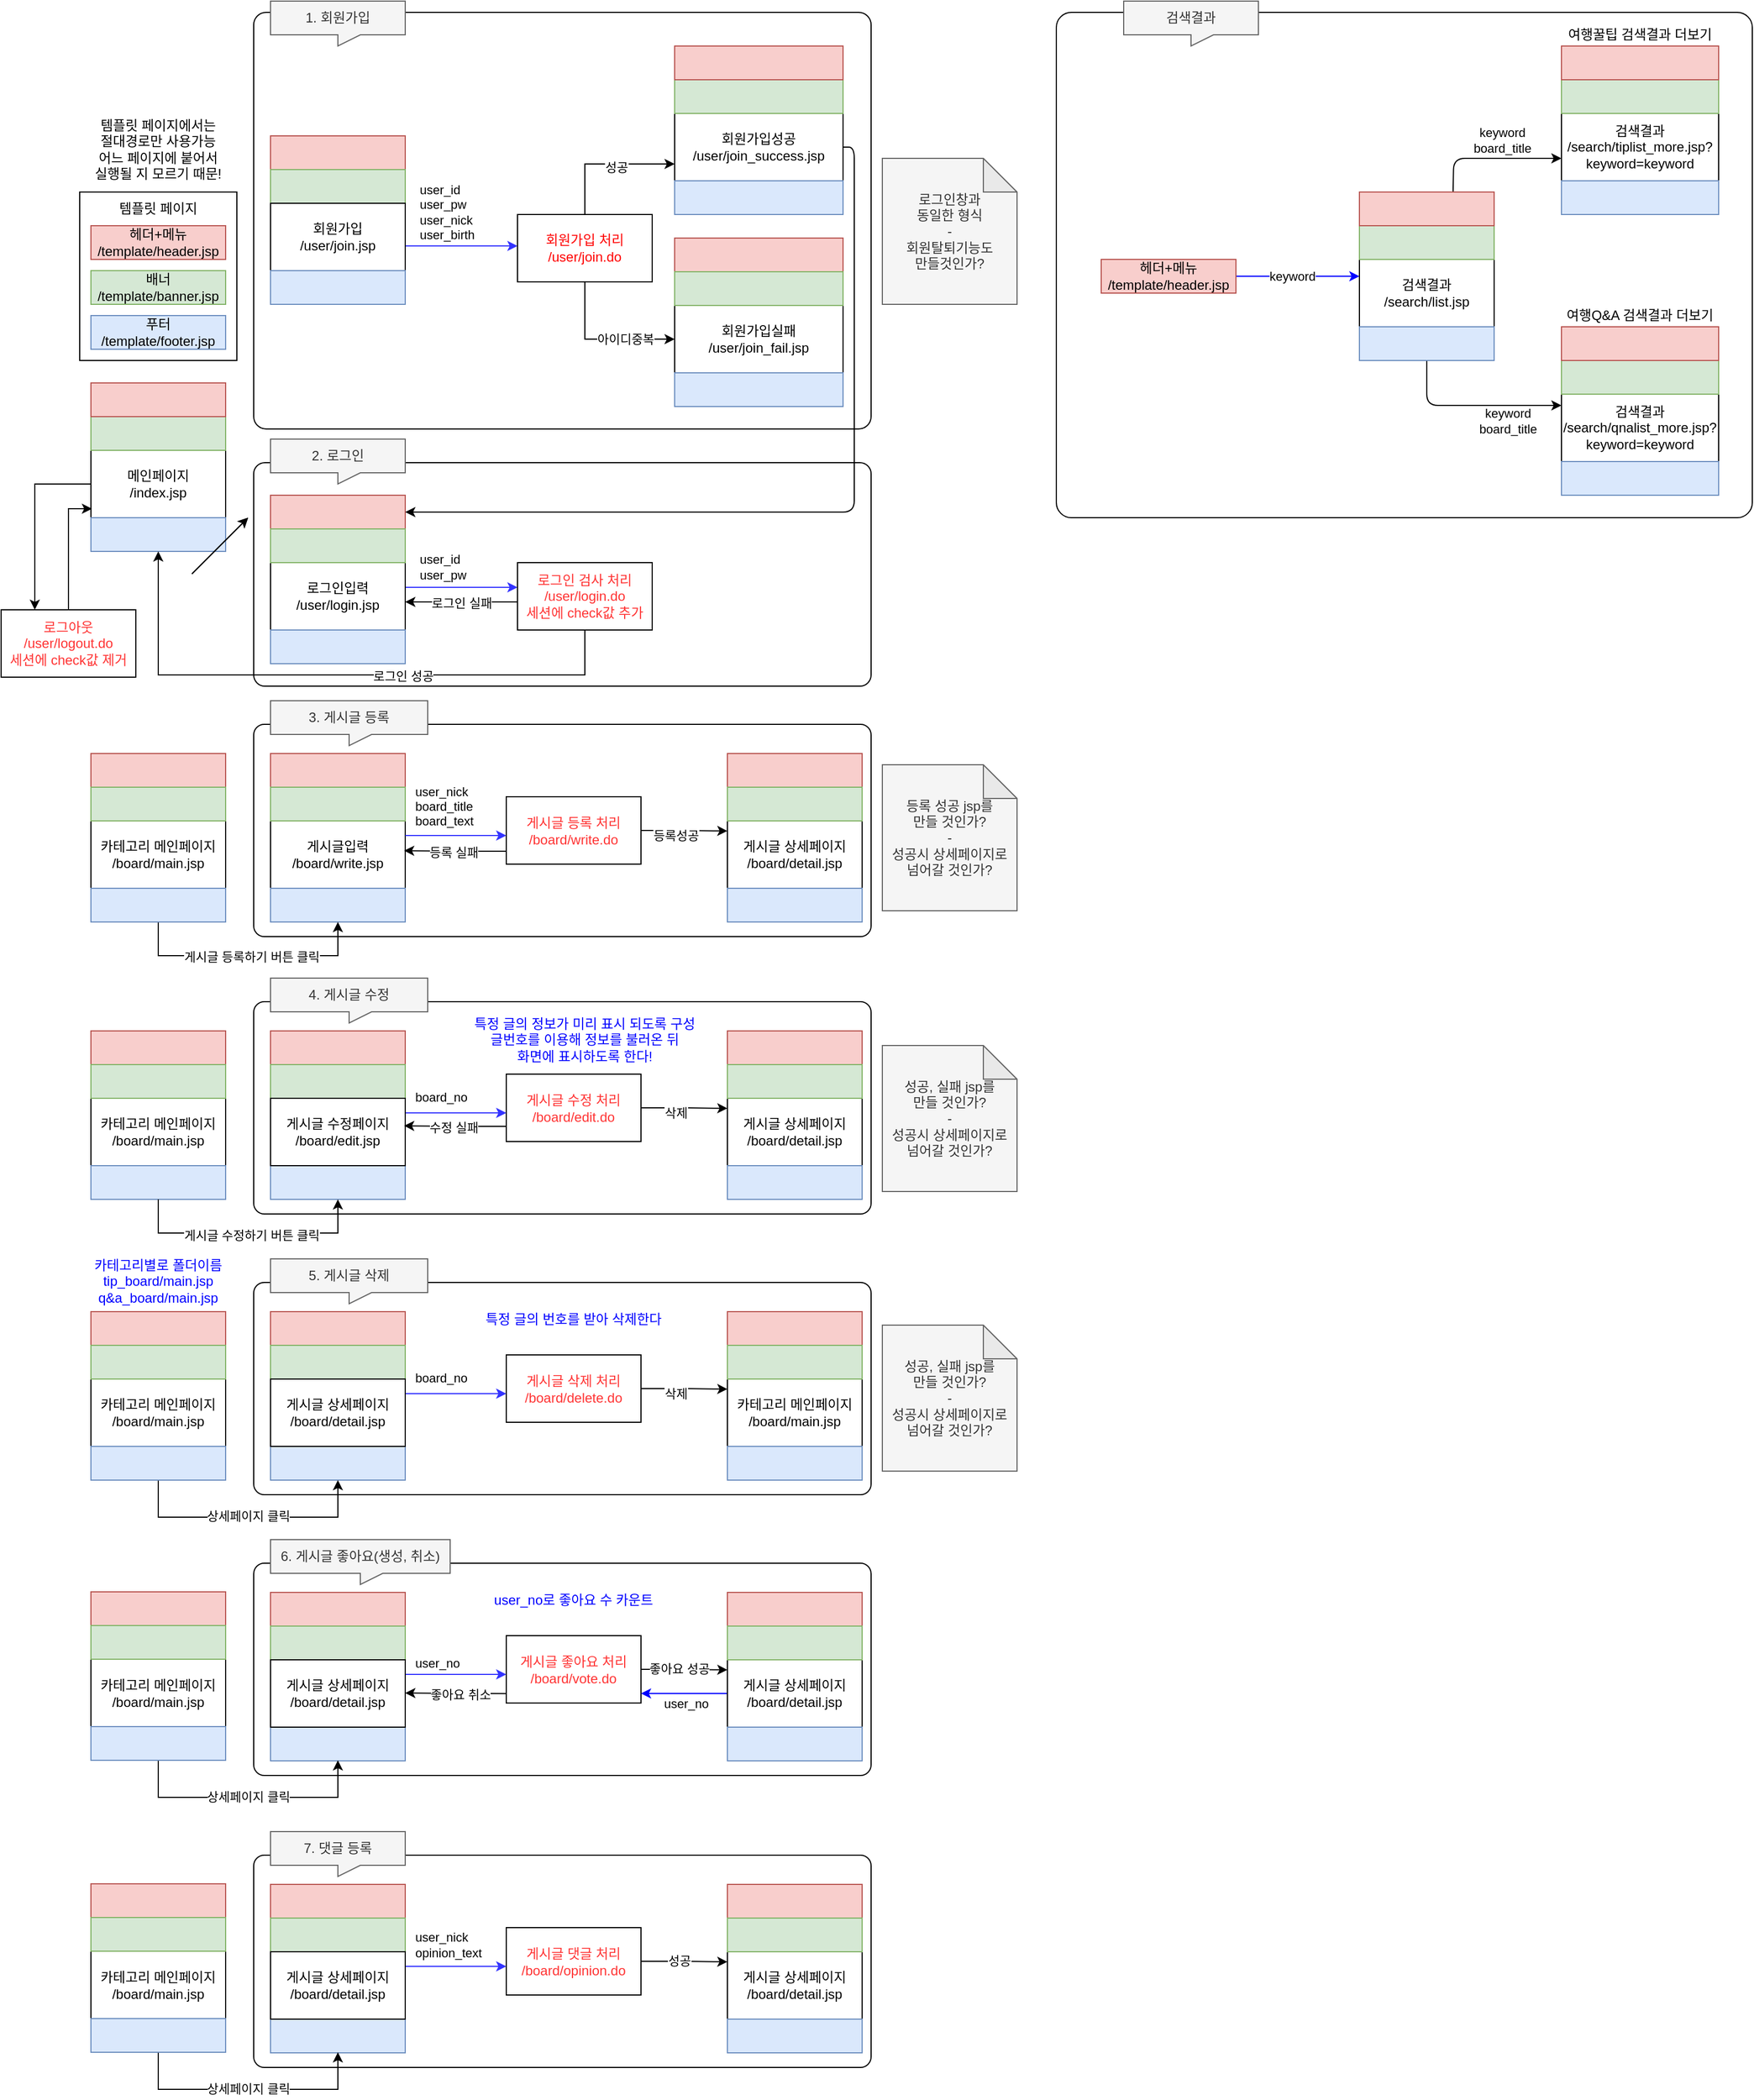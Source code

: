 <mxfile version="14.1.8" type="github">
  <diagram id="ZsBfRqcbH99QROAvJv4S" name="Page-1">
    <mxGraphModel dx="1310" dy="857" grid="1" gridSize="10" guides="1" tooltips="1" connect="1" arrows="1" fold="1" page="1" pageScale="1" pageWidth="1654" pageHeight="2336" math="0" shadow="0">
      <root>
        <mxCell id="0" />
        <mxCell id="1" parent="0" />
        <mxCell id="gZ8JV7jaEIuzKvq_sZsB-1" value="" style="rounded=0;whiteSpace=wrap;html=1;" parent="1" vertex="1">
          <mxGeometry x="100" y="190" width="140" height="150" as="geometry" />
        </mxCell>
        <mxCell id="gZ8JV7jaEIuzKvq_sZsB-2" value="헤더+메뉴&lt;br&gt;/template/header.jsp" style="rounded=0;whiteSpace=wrap;html=1;fillColor=#f8cecc;strokeColor=#b85450;" parent="1" vertex="1">
          <mxGeometry x="110" y="220" width="120" height="30" as="geometry" />
        </mxCell>
        <mxCell id="gZ8JV7jaEIuzKvq_sZsB-3" value="배너&lt;br&gt;/template/banner.jsp" style="rounded=0;whiteSpace=wrap;html=1;fillColor=#d5e8d4;strokeColor=#82b366;" parent="1" vertex="1">
          <mxGeometry x="110" y="260" width="120" height="30" as="geometry" />
        </mxCell>
        <mxCell id="gZ8JV7jaEIuzKvq_sZsB-4" value="푸터&lt;br&gt;/template/footer.jsp" style="rounded=0;whiteSpace=wrap;html=1;fillColor=#dae8fc;strokeColor=#6c8ebf;" parent="1" vertex="1">
          <mxGeometry x="110" y="300" width="120" height="30" as="geometry" />
        </mxCell>
        <mxCell id="gZ8JV7jaEIuzKvq_sZsB-5" value="템플릿 페이지" style="text;html=1;strokeColor=none;fillColor=none;align=center;verticalAlign=middle;whiteSpace=wrap;rounded=0;" parent="1" vertex="1">
          <mxGeometry x="130" y="195" width="80" height="20" as="geometry" />
        </mxCell>
        <mxCell id="gZ8JV7jaEIuzKvq_sZsB-6" value="템플릿 페이지에서는 &lt;br&gt;절대경로만 사용가능&lt;br&gt;어느 페이지에 붙어서&lt;br&gt;실행될 지 모르기 때문!" style="text;html=1;strokeColor=none;fillColor=none;align=center;verticalAlign=middle;whiteSpace=wrap;rounded=0;" parent="1" vertex="1">
          <mxGeometry x="100" y="120" width="140" height="64" as="geometry" />
        </mxCell>
        <mxCell id="gZ8JV7jaEIuzKvq_sZsB-26" value="" style="rounded=1;whiteSpace=wrap;html=1;strokeColor=#000000;fontColor=#000000;align=left;arcSize=5;" parent="1" vertex="1">
          <mxGeometry x="255" y="431" width="550" height="199" as="geometry" />
        </mxCell>
        <mxCell id="gZ8JV7jaEIuzKvq_sZsB-27" value="" style="rounded=1;whiteSpace=wrap;html=1;fontColor=#000000;align=left;arcSize=3;" parent="1" vertex="1">
          <mxGeometry x="255" y="30" width="550" height="371" as="geometry" />
        </mxCell>
        <mxCell id="Q_RiHQRkNLUOGxZIeMUj-3" style="edgeStyle=orthogonalEdgeStyle;rounded=0;orthogonalLoop=1;jettySize=auto;html=1;exitX=0;exitY=0.5;exitDx=0;exitDy=0;entryX=0.25;entryY=0;entryDx=0;entryDy=0;" parent="1" source="gZ8JV7jaEIuzKvq_sZsB-29" target="Q_RiHQRkNLUOGxZIeMUj-1" edge="1">
          <mxGeometry relative="1" as="geometry" />
        </mxCell>
        <mxCell id="gZ8JV7jaEIuzKvq_sZsB-29" value="메인페이지&lt;br&gt;/index.jsp" style="rounded=0;whiteSpace=wrap;html=1;" parent="1" vertex="1">
          <mxGeometry x="110" y="420" width="120" height="60" as="geometry" />
        </mxCell>
        <mxCell id="gZ8JV7jaEIuzKvq_sZsB-30" value="" style="edgeStyle=orthogonalEdgeStyle;rounded=0;orthogonalLoop=1;jettySize=auto;html=1;strokeColor=#3333FF;" parent="1" edge="1">
          <mxGeometry relative="1" as="geometry">
            <mxPoint x="390" y="238" as="sourcePoint" />
            <mxPoint x="490" y="238" as="targetPoint" />
          </mxGeometry>
        </mxCell>
        <mxCell id="gZ8JV7jaEIuzKvq_sZsB-31" value="user_id&lt;br&gt;user_pw&lt;br&gt;user_nick&lt;br&gt;user_birth" style="edgeLabel;html=1;align=left;verticalAlign=middle;resizable=0;points=[];" parent="gZ8JV7jaEIuzKvq_sZsB-30" vertex="1" connectable="0">
          <mxGeometry x="0.345" y="-1" relative="1" as="geometry">
            <mxPoint x="-56.9" y="-31" as="offset" />
          </mxGeometry>
        </mxCell>
        <mxCell id="gZ8JV7jaEIuzKvq_sZsB-33" value="" style="rounded=0;whiteSpace=wrap;html=1;fillColor=#d5e8d4;strokeColor=#82b366;" parent="1" vertex="1">
          <mxGeometry x="110" y="390" width="120" height="30" as="geometry" />
        </mxCell>
        <mxCell id="gZ8JV7jaEIuzKvq_sZsB-35" value="" style="rounded=0;whiteSpace=wrap;html=1;fillColor=#dae8fc;strokeColor=#6c8ebf;" parent="1" vertex="1">
          <mxGeometry x="110" y="480" width="120" height="30" as="geometry" />
        </mxCell>
        <mxCell id="gZ8JV7jaEIuzKvq_sZsB-40" value="" style="edgeStyle=orthogonalEdgeStyle;rounded=0;orthogonalLoop=1;jettySize=auto;html=1;fontColor=#000000;exitX=0.5;exitY=1;exitDx=0;exitDy=0;entryX=0;entryY=0.5;entryDx=0;entryDy=0;" parent="1" source="gZ8JV7jaEIuzKvq_sZsB-42" target="gZ8JV7jaEIuzKvq_sZsB-47" edge="1">
          <mxGeometry relative="1" as="geometry">
            <Array as="points">
              <mxPoint x="550" y="321" />
            </Array>
          </mxGeometry>
        </mxCell>
        <mxCell id="gZ8JV7jaEIuzKvq_sZsB-41" value="아이디중복" style="edgeLabel;html=1;align=center;verticalAlign=middle;resizable=0;points=[];fontColor=#000000;" parent="gZ8JV7jaEIuzKvq_sZsB-40" vertex="1" connectable="0">
          <mxGeometry x="0.397" relative="1" as="geometry">
            <mxPoint x="-4.45" as="offset" />
          </mxGeometry>
        </mxCell>
        <mxCell id="gZ8JV7jaEIuzKvq_sZsB-65" style="edgeStyle=orthogonalEdgeStyle;rounded=0;orthogonalLoop=1;jettySize=auto;html=1;exitX=0.5;exitY=0;exitDx=0;exitDy=0;entryX=0;entryY=0.75;entryDx=0;entryDy=0;" parent="1" source="gZ8JV7jaEIuzKvq_sZsB-42" target="gZ8JV7jaEIuzKvq_sZsB-44" edge="1">
          <mxGeometry relative="1" as="geometry" />
        </mxCell>
        <mxCell id="gZ8JV7jaEIuzKvq_sZsB-66" value="성공" style="edgeLabel;html=1;align=center;verticalAlign=middle;resizable=0;points=[];" parent="gZ8JV7jaEIuzKvq_sZsB-65" vertex="1" connectable="0">
          <mxGeometry x="0.168" y="-3" relative="1" as="geometry">
            <mxPoint as="offset" />
          </mxGeometry>
        </mxCell>
        <mxCell id="gZ8JV7jaEIuzKvq_sZsB-42" value="회원가입 처리&lt;br&gt;/user/join.do" style="rounded=0;whiteSpace=wrap;html=1;fontColor=#FF0000;" parent="1" vertex="1">
          <mxGeometry x="490" y="210" width="120" height="60" as="geometry" />
        </mxCell>
        <mxCell id="gZ8JV7jaEIuzKvq_sZsB-44" value="회원가입성공&lt;br&gt;/user/join_success.jsp" style="rounded=0;whiteSpace=wrap;html=1;" parent="1" vertex="1">
          <mxGeometry x="630" y="120" width="150" height="60" as="geometry" />
        </mxCell>
        <mxCell id="gZ8JV7jaEIuzKvq_sZsB-45" value="" style="rounded=0;whiteSpace=wrap;html=1;fillColor=#d5e8d4;strokeColor=#82b366;" parent="1" vertex="1">
          <mxGeometry x="630" y="90" width="150" height="30" as="geometry" />
        </mxCell>
        <mxCell id="gZ8JV7jaEIuzKvq_sZsB-46" value="" style="rounded=0;whiteSpace=wrap;html=1;fillColor=#dae8fc;strokeColor=#6c8ebf;" parent="1" vertex="1">
          <mxGeometry x="630" y="180" width="150" height="30" as="geometry" />
        </mxCell>
        <mxCell id="gZ8JV7jaEIuzKvq_sZsB-47" value="회원가입실패&lt;br&gt;/user/join_fail.jsp" style="rounded=0;whiteSpace=wrap;html=1;" parent="1" vertex="1">
          <mxGeometry x="630" y="291" width="150" height="60" as="geometry" />
        </mxCell>
        <mxCell id="gZ8JV7jaEIuzKvq_sZsB-48" value="" style="rounded=0;whiteSpace=wrap;html=1;fillColor=#f8cecc;strokeColor=#b85450;" parent="1" vertex="1">
          <mxGeometry x="630" y="231" width="150" height="30" as="geometry" />
        </mxCell>
        <mxCell id="gZ8JV7jaEIuzKvq_sZsB-49" value="" style="rounded=0;whiteSpace=wrap;html=1;fillColor=#dae8fc;strokeColor=#6c8ebf;" parent="1" vertex="1">
          <mxGeometry x="630" y="351" width="150" height="30" as="geometry" />
        </mxCell>
        <mxCell id="gZ8JV7jaEIuzKvq_sZsB-52" value="" style="rounded=0;whiteSpace=wrap;html=1;fillColor=#f8cecc;strokeColor=#b85450;" parent="1" vertex="1">
          <mxGeometry x="270" y="460" width="120" height="30" as="geometry" />
        </mxCell>
        <mxCell id="gZ8JV7jaEIuzKvq_sZsB-53" value="" style="edgeStyle=orthogonalEdgeStyle;rounded=0;orthogonalLoop=1;jettySize=auto;html=1;strokeColor=#3333FF;" parent="1" edge="1">
          <mxGeometry relative="1" as="geometry">
            <mxPoint x="390" y="542" as="sourcePoint" />
            <mxPoint x="490" y="542" as="targetPoint" />
            <Array as="points">
              <mxPoint x="450" y="542" />
              <mxPoint x="450" y="542" />
            </Array>
          </mxGeometry>
        </mxCell>
        <mxCell id="gZ8JV7jaEIuzKvq_sZsB-54" value="user_id&lt;br&gt;user_pw" style="edgeLabel;html=1;align=left;verticalAlign=middle;resizable=0;points=[];" parent="gZ8JV7jaEIuzKvq_sZsB-53" vertex="1" connectable="0">
          <mxGeometry x="-0.193" y="-1" relative="1" as="geometry">
            <mxPoint x="-30" y="-19" as="offset" />
          </mxGeometry>
        </mxCell>
        <mxCell id="gZ8JV7jaEIuzKvq_sZsB-55" value="로그인입력&lt;br&gt;/user/login.jsp" style="rounded=0;whiteSpace=wrap;html=1;" parent="1" vertex="1">
          <mxGeometry x="270" y="520" width="120" height="60" as="geometry" />
        </mxCell>
        <mxCell id="gZ8JV7jaEIuzKvq_sZsB-56" value="" style="rounded=0;whiteSpace=wrap;html=1;fillColor=#dae8fc;strokeColor=#6c8ebf;" parent="1" vertex="1">
          <mxGeometry x="270" y="580" width="120" height="30" as="geometry" />
        </mxCell>
        <mxCell id="gZ8JV7jaEIuzKvq_sZsB-57" value="" style="edgeStyle=orthogonalEdgeStyle;rounded=0;orthogonalLoop=1;jettySize=auto;html=1;fontColor=#000000;entryX=0.5;entryY=1;entryDx=0;entryDy=0;exitX=0.5;exitY=1;exitDx=0;exitDy=0;" parent="1" source="gZ8JV7jaEIuzKvq_sZsB-60" target="gZ8JV7jaEIuzKvq_sZsB-35" edge="1">
          <mxGeometry relative="1" as="geometry">
            <Array as="points">
              <mxPoint x="550" y="620" />
              <mxPoint x="170" y="620" />
            </Array>
          </mxGeometry>
        </mxCell>
        <mxCell id="gZ8JV7jaEIuzKvq_sZsB-58" value="로그인 성공" style="edgeLabel;html=1;align=center;verticalAlign=middle;resizable=0;points=[];fontColor=#000000;" parent="gZ8JV7jaEIuzKvq_sZsB-57" vertex="1" connectable="0">
          <mxGeometry x="-0.236" y="1" relative="1" as="geometry">
            <mxPoint as="offset" />
          </mxGeometry>
        </mxCell>
        <mxCell id="gZ8JV7jaEIuzKvq_sZsB-81" style="edgeStyle=orthogonalEdgeStyle;rounded=0;orthogonalLoop=1;jettySize=auto;html=1;exitX=0;exitY=0.5;exitDx=0;exitDy=0;entryX=1;entryY=0.5;entryDx=0;entryDy=0;" parent="1" edge="1">
          <mxGeometry relative="1" as="geometry">
            <mxPoint x="490" y="555" as="sourcePoint" />
            <mxPoint x="390" y="555" as="targetPoint" />
          </mxGeometry>
        </mxCell>
        <mxCell id="gZ8JV7jaEIuzKvq_sZsB-82" value="로그인 실패" style="edgeLabel;html=1;align=center;verticalAlign=middle;resizable=0;points=[];" parent="gZ8JV7jaEIuzKvq_sZsB-81" vertex="1" connectable="0">
          <mxGeometry x="-0.28" y="2" relative="1" as="geometry">
            <mxPoint x="-14" y="-1" as="offset" />
          </mxGeometry>
        </mxCell>
        <mxCell id="gZ8JV7jaEIuzKvq_sZsB-60" value="로그인 검사 처리&lt;br&gt;/user/login.do&lt;br&gt;세션에 check값 추가" style="rounded=0;whiteSpace=wrap;html=1;fontColor=#FF3333;" parent="1" vertex="1">
          <mxGeometry x="490" y="520" width="120" height="60" as="geometry" />
        </mxCell>
        <mxCell id="gZ8JV7jaEIuzKvq_sZsB-61" value="" style="rounded=0;whiteSpace=wrap;html=1;fillColor=#f8cecc;strokeColor=#b85450;" parent="1" vertex="1">
          <mxGeometry x="630" y="60" width="150" height="30" as="geometry" />
        </mxCell>
        <mxCell id="gZ8JV7jaEIuzKvq_sZsB-62" value="" style="rounded=0;whiteSpace=wrap;html=1;fillColor=#d5e8d4;strokeColor=#82b366;" parent="1" vertex="1">
          <mxGeometry x="630" y="261" width="150" height="30" as="geometry" />
        </mxCell>
        <mxCell id="gZ8JV7jaEIuzKvq_sZsB-63" value="" style="rounded=0;whiteSpace=wrap;html=1;fillColor=#f8cecc;strokeColor=#b85450;" parent="1" vertex="1">
          <mxGeometry x="110" y="360" width="120" height="30" as="geometry" />
        </mxCell>
        <mxCell id="gZ8JV7jaEIuzKvq_sZsB-67" value="" style="rounded=0;whiteSpace=wrap;html=1;fillColor=#f8cecc;strokeColor=#b85450;" parent="1" vertex="1">
          <mxGeometry x="270" y="140" width="120" height="30" as="geometry" />
        </mxCell>
        <mxCell id="gZ8JV7jaEIuzKvq_sZsB-68" value="" style="rounded=0;whiteSpace=wrap;html=1;fillColor=#d5e8d4;strokeColor=#82b366;" parent="1" vertex="1">
          <mxGeometry x="270" y="170" width="120" height="30" as="geometry" />
        </mxCell>
        <mxCell id="gZ8JV7jaEIuzKvq_sZsB-69" value="회원가입&lt;br&gt;/user/join.jsp" style="rounded=0;whiteSpace=wrap;html=1;" parent="1" vertex="1">
          <mxGeometry x="270" y="200" width="120" height="60" as="geometry" />
        </mxCell>
        <mxCell id="gZ8JV7jaEIuzKvq_sZsB-70" value="" style="rounded=0;whiteSpace=wrap;html=1;fillColor=#dae8fc;strokeColor=#6c8ebf;" parent="1" vertex="1">
          <mxGeometry x="270" y="260" width="120" height="30" as="geometry" />
        </mxCell>
        <mxCell id="gZ8JV7jaEIuzKvq_sZsB-72" value="1. 회원가입" style="shape=callout;whiteSpace=wrap;html=1;perimeter=calloutPerimeter;align=center;fillColor=#f5f5f5;strokeColor=#666666;fontColor=#333333;position2=0.5;size=10;position=0.5;" parent="1" vertex="1">
          <mxGeometry x="270" y="20" width="120" height="40" as="geometry" />
        </mxCell>
        <mxCell id="gZ8JV7jaEIuzKvq_sZsB-73" value="2. 로그인" style="shape=callout;whiteSpace=wrap;html=1;perimeter=calloutPerimeter;align=center;fillColor=#f5f5f5;strokeColor=#666666;fontColor=#333333;position2=0.5;size=10;position=0.5;" parent="1" vertex="1">
          <mxGeometry x="270" y="410" width="120" height="40" as="geometry" />
        </mxCell>
        <mxCell id="gZ8JV7jaEIuzKvq_sZsB-74" value="" style="rounded=1;whiteSpace=wrap;html=1;strokeColor=#000000;fontColor=#000000;align=left;arcSize=5;" parent="1" vertex="1">
          <mxGeometry x="255" y="664" width="550" height="189" as="geometry" />
        </mxCell>
        <mxCell id="gZ8JV7jaEIuzKvq_sZsB-75" value="3. 게시글 등록" style="shape=callout;whiteSpace=wrap;html=1;perimeter=calloutPerimeter;align=center;fillColor=#f5f5f5;strokeColor=#666666;fontColor=#333333;position2=0.5;size=10;position=0.5;" parent="1" vertex="1">
          <mxGeometry x="270" y="643" width="140" height="40" as="geometry" />
        </mxCell>
        <mxCell id="gZ8JV7jaEIuzKvq_sZsB-76" value="" style="rounded=0;whiteSpace=wrap;html=1;fillColor=#d5e8d4;strokeColor=#82b366;" parent="1" vertex="1">
          <mxGeometry x="270" y="490" width="120" height="30" as="geometry" />
        </mxCell>
        <mxCell id="gZ8JV7jaEIuzKvq_sZsB-79" value="" style="endArrow=classic;html=1;entryX=1;entryY=0.5;entryDx=0;entryDy=0;exitX=1;exitY=0.5;exitDx=0;exitDy=0;" parent="1" source="gZ8JV7jaEIuzKvq_sZsB-44" target="gZ8JV7jaEIuzKvq_sZsB-52" edge="1">
          <mxGeometry width="50" height="50" relative="1" as="geometry">
            <mxPoint x="470" y="450" as="sourcePoint" />
            <mxPoint x="520" y="400" as="targetPoint" />
            <Array as="points">
              <mxPoint x="790" y="150" />
              <mxPoint x="790" y="475" />
              <mxPoint x="580" y="475" />
            </Array>
          </mxGeometry>
        </mxCell>
        <mxCell id="gZ8JV7jaEIuzKvq_sZsB-83" value="" style="rounded=0;whiteSpace=wrap;html=1;fillColor=#f8cecc;strokeColor=#b85450;" parent="1" vertex="1">
          <mxGeometry x="270" y="690" width="120" height="30" as="geometry" />
        </mxCell>
        <mxCell id="gZ8JV7jaEIuzKvq_sZsB-84" value="게시글입력&lt;br&gt;/board/write.jsp" style="rounded=0;whiteSpace=wrap;html=1;" parent="1" vertex="1">
          <mxGeometry x="270" y="750" width="120" height="60" as="geometry" />
        </mxCell>
        <mxCell id="gZ8JV7jaEIuzKvq_sZsB-85" value="" style="rounded=0;whiteSpace=wrap;html=1;fillColor=#dae8fc;strokeColor=#6c8ebf;" parent="1" vertex="1">
          <mxGeometry x="270" y="810" width="120" height="30" as="geometry" />
        </mxCell>
        <mxCell id="gZ8JV7jaEIuzKvq_sZsB-86" value="" style="rounded=0;whiteSpace=wrap;html=1;fillColor=#d5e8d4;strokeColor=#82b366;" parent="1" vertex="1">
          <mxGeometry x="270" y="720" width="120" height="30" as="geometry" />
        </mxCell>
        <mxCell id="gZ8JV7jaEIuzKvq_sZsB-96" style="edgeStyle=orthogonalEdgeStyle;rounded=0;orthogonalLoop=1;jettySize=auto;html=1;exitX=1;exitY=0.5;exitDx=0;exitDy=0;entryX=0;entryY=0.15;entryDx=0;entryDy=0;entryPerimeter=0;" parent="1" source="gZ8JV7jaEIuzKvq_sZsB-87" target="gZ8JV7jaEIuzKvq_sZsB-91" edge="1">
          <mxGeometry relative="1" as="geometry">
            <Array as="points">
              <mxPoint x="640" y="759" />
              <mxPoint x="640" y="759" />
            </Array>
          </mxGeometry>
        </mxCell>
        <mxCell id="gZ8JV7jaEIuzKvq_sZsB-99" value="등록성공" style="edgeLabel;html=1;align=center;verticalAlign=middle;resizable=0;points=[];" parent="gZ8JV7jaEIuzKvq_sZsB-96" vertex="1" connectable="0">
          <mxGeometry x="-0.205" y="-4" relative="1" as="geometry">
            <mxPoint as="offset" />
          </mxGeometry>
        </mxCell>
        <mxCell id="gZ8JV7jaEIuzKvq_sZsB-87" value="게시글 등록 처리&lt;br&gt;/board/write.do" style="rounded=0;whiteSpace=wrap;html=1;fontColor=#FF3333;" parent="1" vertex="1">
          <mxGeometry x="480" y="728.5" width="120" height="60" as="geometry" />
        </mxCell>
        <mxCell id="gZ8JV7jaEIuzKvq_sZsB-88" value="" style="edgeStyle=orthogonalEdgeStyle;rounded=0;orthogonalLoop=1;jettySize=auto;html=1;strokeColor=#3333FF;" parent="1" edge="1">
          <mxGeometry relative="1" as="geometry">
            <mxPoint x="390" y="763" as="sourcePoint" />
            <mxPoint x="480" y="763" as="targetPoint" />
            <Array as="points">
              <mxPoint x="450" y="763" />
              <mxPoint x="450" y="763" />
            </Array>
          </mxGeometry>
        </mxCell>
        <mxCell id="gZ8JV7jaEIuzKvq_sZsB-89" value="user_nick&lt;br&gt;board_title&lt;br&gt;board_text" style="edgeLabel;html=1;align=left;verticalAlign=middle;resizable=0;points=[];" parent="gZ8JV7jaEIuzKvq_sZsB-88" vertex="1" connectable="0">
          <mxGeometry x="-0.193" y="-1" relative="1" as="geometry">
            <mxPoint x="-30" y="-27" as="offset" />
          </mxGeometry>
        </mxCell>
        <mxCell id="gZ8JV7jaEIuzKvq_sZsB-90" value="" style="rounded=0;whiteSpace=wrap;html=1;fillColor=#f8cecc;strokeColor=#b85450;" parent="1" vertex="1">
          <mxGeometry x="677" y="690" width="120" height="30" as="geometry" />
        </mxCell>
        <mxCell id="gZ8JV7jaEIuzKvq_sZsB-91" value="게시글 상세페이지&lt;br&gt;/board/detail.jsp" style="rounded=0;whiteSpace=wrap;html=1;" parent="1" vertex="1">
          <mxGeometry x="677" y="750" width="120" height="60" as="geometry" />
        </mxCell>
        <mxCell id="gZ8JV7jaEIuzKvq_sZsB-92" value="" style="rounded=0;whiteSpace=wrap;html=1;fillColor=#dae8fc;strokeColor=#6c8ebf;" parent="1" vertex="1">
          <mxGeometry x="677" y="810" width="120" height="30" as="geometry" />
        </mxCell>
        <mxCell id="gZ8JV7jaEIuzKvq_sZsB-93" value="" style="rounded=0;whiteSpace=wrap;html=1;fillColor=#d5e8d4;strokeColor=#82b366;" parent="1" vertex="1">
          <mxGeometry x="677" y="720" width="120" height="30" as="geometry" />
        </mxCell>
        <mxCell id="gZ8JV7jaEIuzKvq_sZsB-101" value="" style="rounded=0;whiteSpace=wrap;html=1;fillColor=#f8cecc;strokeColor=#b85450;" parent="1" vertex="1">
          <mxGeometry x="110" y="690" width="120" height="30" as="geometry" />
        </mxCell>
        <mxCell id="gZ8JV7jaEIuzKvq_sZsB-102" value="카테고리 메인페이지&lt;br&gt;/board/main.jsp" style="rounded=0;whiteSpace=wrap;html=1;" parent="1" vertex="1">
          <mxGeometry x="110" y="750" width="120" height="60" as="geometry" />
        </mxCell>
        <mxCell id="gZ8JV7jaEIuzKvq_sZsB-107" style="edgeStyle=orthogonalEdgeStyle;rounded=0;orthogonalLoop=1;jettySize=auto;html=1;exitX=0.5;exitY=1;exitDx=0;exitDy=0;entryX=0.5;entryY=1;entryDx=0;entryDy=0;" parent="1" source="gZ8JV7jaEIuzKvq_sZsB-103" target="gZ8JV7jaEIuzKvq_sZsB-85" edge="1">
          <mxGeometry relative="1" as="geometry">
            <Array as="points">
              <mxPoint x="170" y="870" />
              <mxPoint x="330" y="870" />
            </Array>
          </mxGeometry>
        </mxCell>
        <mxCell id="gZ8JV7jaEIuzKvq_sZsB-108" value="게시글 등록하기 버튼 클릭" style="edgeLabel;html=1;align=center;verticalAlign=middle;resizable=0;points=[];" parent="gZ8JV7jaEIuzKvq_sZsB-107" vertex="1" connectable="0">
          <mxGeometry x="-0.27" y="-1" relative="1" as="geometry">
            <mxPoint x="32" as="offset" />
          </mxGeometry>
        </mxCell>
        <mxCell id="gZ8JV7jaEIuzKvq_sZsB-103" value="" style="rounded=0;whiteSpace=wrap;html=1;fillColor=#dae8fc;strokeColor=#6c8ebf;" parent="1" vertex="1">
          <mxGeometry x="110" y="810" width="120" height="30" as="geometry" />
        </mxCell>
        <mxCell id="gZ8JV7jaEIuzKvq_sZsB-104" value="" style="rounded=0;whiteSpace=wrap;html=1;fillColor=#d5e8d4;strokeColor=#82b366;" parent="1" vertex="1">
          <mxGeometry x="110" y="720" width="120" height="30" as="geometry" />
        </mxCell>
        <mxCell id="gZ8JV7jaEIuzKvq_sZsB-110" value="로그인창과 &lt;br&gt;동일한 형식&lt;br&gt;-&lt;br&gt;회원탈퇴기능도&lt;br&gt;만들것인가?" style="shape=note;whiteSpace=wrap;html=1;backgroundOutline=1;darkOpacity=0.05;align=center;fillColor=#f5f5f5;strokeColor=#666666;fontColor=#333333;" parent="1" vertex="1">
          <mxGeometry x="815" y="160" width="120" height="130" as="geometry" />
        </mxCell>
        <mxCell id="gZ8JV7jaEIuzKvq_sZsB-133" value="" style="rounded=1;whiteSpace=wrap;html=1;strokeColor=#000000;fontColor=#000000;align=left;arcSize=5;" parent="1" vertex="1">
          <mxGeometry x="255" y="911" width="550" height="189" as="geometry" />
        </mxCell>
        <mxCell id="gZ8JV7jaEIuzKvq_sZsB-134" value="4. 게시글 수정" style="shape=callout;whiteSpace=wrap;html=1;perimeter=calloutPerimeter;align=center;fillColor=#f5f5f5;strokeColor=#666666;fontColor=#333333;position2=0.5;size=10;position=0.5;" parent="1" vertex="1">
          <mxGeometry x="270" y="890" width="140" height="40" as="geometry" />
        </mxCell>
        <mxCell id="gZ8JV7jaEIuzKvq_sZsB-135" value="" style="rounded=0;whiteSpace=wrap;html=1;fillColor=#f8cecc;strokeColor=#b85450;" parent="1" vertex="1">
          <mxGeometry x="270" y="937" width="120" height="30" as="geometry" />
        </mxCell>
        <mxCell id="gZ8JV7jaEIuzKvq_sZsB-137" value="" style="rounded=0;whiteSpace=wrap;html=1;fillColor=#dae8fc;strokeColor=#6c8ebf;" parent="1" vertex="1">
          <mxGeometry x="270" y="1057" width="120" height="30" as="geometry" />
        </mxCell>
        <mxCell id="gZ8JV7jaEIuzKvq_sZsB-138" value="" style="rounded=0;whiteSpace=wrap;html=1;fillColor=#d5e8d4;strokeColor=#82b366;" parent="1" vertex="1">
          <mxGeometry x="270" y="967" width="120" height="30" as="geometry" />
        </mxCell>
        <mxCell id="gZ8JV7jaEIuzKvq_sZsB-139" style="edgeStyle=orthogonalEdgeStyle;rounded=0;orthogonalLoop=1;jettySize=auto;html=1;exitX=1;exitY=0.5;exitDx=0;exitDy=0;entryX=0;entryY=0.15;entryDx=0;entryDy=0;entryPerimeter=0;" parent="1" source="gZ8JV7jaEIuzKvq_sZsB-141" target="gZ8JV7jaEIuzKvq_sZsB-145" edge="1">
          <mxGeometry relative="1" as="geometry">
            <Array as="points">
              <mxPoint x="640" y="1006" />
              <mxPoint x="640" y="1006" />
            </Array>
          </mxGeometry>
        </mxCell>
        <mxCell id="gZ8JV7jaEIuzKvq_sZsB-140" value="삭제" style="edgeLabel;html=1;align=center;verticalAlign=middle;resizable=0;points=[];" parent="gZ8JV7jaEIuzKvq_sZsB-139" vertex="1" connectable="0">
          <mxGeometry x="-0.205" y="-4" relative="1" as="geometry">
            <mxPoint as="offset" />
          </mxGeometry>
        </mxCell>
        <mxCell id="gZ8JV7jaEIuzKvq_sZsB-141" value="게시글 수정 처리&lt;br&gt;/board/edit.do" style="rounded=0;whiteSpace=wrap;html=1;fontColor=#FF3333;" parent="1" vertex="1">
          <mxGeometry x="480" y="975.5" width="120" height="60" as="geometry" />
        </mxCell>
        <mxCell id="gZ8JV7jaEIuzKvq_sZsB-142" value="" style="edgeStyle=orthogonalEdgeStyle;rounded=0;orthogonalLoop=1;jettySize=auto;html=1;strokeColor=#3333FF;" parent="1" edge="1">
          <mxGeometry relative="1" as="geometry">
            <mxPoint x="390" y="1010" as="sourcePoint" />
            <mxPoint x="480" y="1010" as="targetPoint" />
            <Array as="points">
              <mxPoint x="450" y="1010" />
              <mxPoint x="450" y="1010" />
            </Array>
          </mxGeometry>
        </mxCell>
        <mxCell id="gZ8JV7jaEIuzKvq_sZsB-143" value="board_no" style="edgeLabel;html=1;align=left;verticalAlign=middle;resizable=0;points=[];" parent="gZ8JV7jaEIuzKvq_sZsB-142" vertex="1" connectable="0">
          <mxGeometry x="-0.193" y="-1" relative="1" as="geometry">
            <mxPoint x="-30" y="-15" as="offset" />
          </mxGeometry>
        </mxCell>
        <mxCell id="gZ8JV7jaEIuzKvq_sZsB-144" value="" style="rounded=0;whiteSpace=wrap;html=1;fillColor=#f8cecc;strokeColor=#b85450;" parent="1" vertex="1">
          <mxGeometry x="677" y="937" width="120" height="30" as="geometry" />
        </mxCell>
        <mxCell id="gZ8JV7jaEIuzKvq_sZsB-145" value="게시글 상세페이지&lt;br&gt;/board/detail.jsp" style="rounded=0;whiteSpace=wrap;html=1;" parent="1" vertex="1">
          <mxGeometry x="677" y="997" width="120" height="60" as="geometry" />
        </mxCell>
        <mxCell id="gZ8JV7jaEIuzKvq_sZsB-146" value="" style="rounded=0;whiteSpace=wrap;html=1;fillColor=#dae8fc;strokeColor=#6c8ebf;" parent="1" vertex="1">
          <mxGeometry x="677" y="1057" width="120" height="30" as="geometry" />
        </mxCell>
        <mxCell id="gZ8JV7jaEIuzKvq_sZsB-147" value="" style="rounded=0;whiteSpace=wrap;html=1;fillColor=#d5e8d4;strokeColor=#82b366;" parent="1" vertex="1">
          <mxGeometry x="677" y="967" width="120" height="30" as="geometry" />
        </mxCell>
        <mxCell id="gZ8JV7jaEIuzKvq_sZsB-148" value="" style="rounded=0;whiteSpace=wrap;html=1;fillColor=#f8cecc;strokeColor=#b85450;" parent="1" vertex="1">
          <mxGeometry x="110" y="937" width="120" height="30" as="geometry" />
        </mxCell>
        <mxCell id="gZ8JV7jaEIuzKvq_sZsB-149" value="카테고리 메인페이지&lt;br&gt;/board/main.jsp" style="rounded=0;whiteSpace=wrap;html=1;" parent="1" vertex="1">
          <mxGeometry x="110" y="997" width="120" height="60" as="geometry" />
        </mxCell>
        <mxCell id="gZ8JV7jaEIuzKvq_sZsB-152" value="" style="rounded=0;whiteSpace=wrap;html=1;fillColor=#dae8fc;strokeColor=#6c8ebf;" parent="1" vertex="1">
          <mxGeometry x="110" y="1057" width="120" height="30" as="geometry" />
        </mxCell>
        <mxCell id="gZ8JV7jaEIuzKvq_sZsB-153" value="" style="rounded=0;whiteSpace=wrap;html=1;fillColor=#d5e8d4;strokeColor=#82b366;" parent="1" vertex="1">
          <mxGeometry x="110" y="967" width="120" height="30" as="geometry" />
        </mxCell>
        <mxCell id="gZ8JV7jaEIuzKvq_sZsB-154" value="게시글 수정페이지&lt;br&gt;/board/edit.jsp" style="rounded=0;whiteSpace=wrap;html=1;" parent="1" vertex="1">
          <mxGeometry x="270" y="997" width="120" height="60" as="geometry" />
        </mxCell>
        <mxCell id="gZ8JV7jaEIuzKvq_sZsB-155" value="성공, 실패 jsp를&lt;br&gt;만들 것인가?&lt;br&gt;-&lt;br&gt;성공시 상세페이지로&lt;br&gt;넘어갈 것인가?" style="shape=note;whiteSpace=wrap;html=1;backgroundOutline=1;darkOpacity=0.05;align=center;fillColor=#f5f5f5;strokeColor=#666666;fontColor=#333333;" parent="1" vertex="1">
          <mxGeometry x="815" y="950" width="120" height="130" as="geometry" />
        </mxCell>
        <mxCell id="gZ8JV7jaEIuzKvq_sZsB-156" value="등록 성공 jsp를&lt;br&gt;만들 것인가?&lt;br&gt;-&lt;br&gt;성공시 상세페이지로&lt;br&gt;넘어갈 것인가?" style="shape=note;whiteSpace=wrap;html=1;backgroundOutline=1;darkOpacity=0.05;align=center;fillColor=#f5f5f5;strokeColor=#666666;fontColor=#333333;" parent="1" vertex="1">
          <mxGeometry x="815" y="700" width="120" height="130" as="geometry" />
        </mxCell>
        <mxCell id="gZ8JV7jaEIuzKvq_sZsB-157" value="" style="rounded=1;whiteSpace=wrap;html=1;strokeColor=#000000;fontColor=#000000;align=left;arcSize=5;" parent="1" vertex="1">
          <mxGeometry x="255" y="1161" width="550" height="189" as="geometry" />
        </mxCell>
        <mxCell id="gZ8JV7jaEIuzKvq_sZsB-158" value="5. 게시글 삭제" style="shape=callout;whiteSpace=wrap;html=1;perimeter=calloutPerimeter;align=center;fillColor=#f5f5f5;strokeColor=#666666;fontColor=#333333;position2=0.5;size=10;position=0.5;" parent="1" vertex="1">
          <mxGeometry x="270" y="1140" width="140" height="40" as="geometry" />
        </mxCell>
        <mxCell id="gZ8JV7jaEIuzKvq_sZsB-159" value="" style="rounded=0;whiteSpace=wrap;html=1;fillColor=#f8cecc;strokeColor=#b85450;" parent="1" vertex="1">
          <mxGeometry x="270" y="1187" width="120" height="30" as="geometry" />
        </mxCell>
        <mxCell id="gZ8JV7jaEIuzKvq_sZsB-160" value="" style="rounded=0;whiteSpace=wrap;html=1;fillColor=#dae8fc;strokeColor=#6c8ebf;" parent="1" vertex="1">
          <mxGeometry x="270" y="1307" width="120" height="30" as="geometry" />
        </mxCell>
        <mxCell id="gZ8JV7jaEIuzKvq_sZsB-161" value="" style="rounded=0;whiteSpace=wrap;html=1;fillColor=#d5e8d4;strokeColor=#82b366;" parent="1" vertex="1">
          <mxGeometry x="270" y="1217" width="120" height="30" as="geometry" />
        </mxCell>
        <mxCell id="gZ8JV7jaEIuzKvq_sZsB-162" style="edgeStyle=orthogonalEdgeStyle;rounded=0;orthogonalLoop=1;jettySize=auto;html=1;exitX=1;exitY=0.5;exitDx=0;exitDy=0;entryX=0;entryY=0.15;entryDx=0;entryDy=0;entryPerimeter=0;" parent="1" source="gZ8JV7jaEIuzKvq_sZsB-164" target="gZ8JV7jaEIuzKvq_sZsB-168" edge="1">
          <mxGeometry relative="1" as="geometry">
            <Array as="points">
              <mxPoint x="640" y="1256" />
              <mxPoint x="640" y="1256" />
            </Array>
          </mxGeometry>
        </mxCell>
        <mxCell id="gZ8JV7jaEIuzKvq_sZsB-163" value="삭제" style="edgeLabel;html=1;align=center;verticalAlign=middle;resizable=0;points=[];" parent="gZ8JV7jaEIuzKvq_sZsB-162" vertex="1" connectable="0">
          <mxGeometry x="-0.205" y="-4" relative="1" as="geometry">
            <mxPoint as="offset" />
          </mxGeometry>
        </mxCell>
        <mxCell id="gZ8JV7jaEIuzKvq_sZsB-164" value="게시글 삭제 처리&lt;br&gt;/board/delete.do" style="rounded=0;whiteSpace=wrap;html=1;fontColor=#FF3333;" parent="1" vertex="1">
          <mxGeometry x="480" y="1225.5" width="120" height="60" as="geometry" />
        </mxCell>
        <mxCell id="gZ8JV7jaEIuzKvq_sZsB-165" value="" style="edgeStyle=orthogonalEdgeStyle;rounded=0;orthogonalLoop=1;jettySize=auto;html=1;strokeColor=#3333FF;" parent="1" edge="1">
          <mxGeometry relative="1" as="geometry">
            <mxPoint x="390" y="1260" as="sourcePoint" />
            <mxPoint x="480" y="1260" as="targetPoint" />
            <Array as="points">
              <mxPoint x="450" y="1260" />
              <mxPoint x="450" y="1260" />
            </Array>
          </mxGeometry>
        </mxCell>
        <mxCell id="gZ8JV7jaEIuzKvq_sZsB-166" value="board_no" style="edgeLabel;html=1;align=left;verticalAlign=middle;resizable=0;points=[];" parent="gZ8JV7jaEIuzKvq_sZsB-165" vertex="1" connectable="0">
          <mxGeometry x="-0.193" y="-1" relative="1" as="geometry">
            <mxPoint x="-30" y="-15" as="offset" />
          </mxGeometry>
        </mxCell>
        <mxCell id="gZ8JV7jaEIuzKvq_sZsB-167" value="" style="rounded=0;whiteSpace=wrap;html=1;fillColor=#f8cecc;strokeColor=#b85450;" parent="1" vertex="1">
          <mxGeometry x="677" y="1187" width="120" height="30" as="geometry" />
        </mxCell>
        <mxCell id="gZ8JV7jaEIuzKvq_sZsB-168" value="&lt;span&gt;카테고리 메인페이지&lt;/span&gt;&lt;br&gt;&lt;span&gt;/board/main.jsp&lt;/span&gt;" style="rounded=0;whiteSpace=wrap;html=1;" parent="1" vertex="1">
          <mxGeometry x="677" y="1247" width="120" height="60" as="geometry" />
        </mxCell>
        <mxCell id="gZ8JV7jaEIuzKvq_sZsB-169" value="" style="rounded=0;whiteSpace=wrap;html=1;fillColor=#dae8fc;strokeColor=#6c8ebf;" parent="1" vertex="1">
          <mxGeometry x="677" y="1307" width="120" height="30" as="geometry" />
        </mxCell>
        <mxCell id="gZ8JV7jaEIuzKvq_sZsB-170" value="" style="rounded=0;whiteSpace=wrap;html=1;fillColor=#d5e8d4;strokeColor=#82b366;" parent="1" vertex="1">
          <mxGeometry x="677" y="1217" width="120" height="30" as="geometry" />
        </mxCell>
        <mxCell id="gZ8JV7jaEIuzKvq_sZsB-171" value="" style="rounded=0;whiteSpace=wrap;html=1;fillColor=#f8cecc;strokeColor=#b85450;" parent="1" vertex="1">
          <mxGeometry x="110" y="1187" width="120" height="30" as="geometry" />
        </mxCell>
        <mxCell id="gZ8JV7jaEIuzKvq_sZsB-172" value="카테고리 메인페이지&lt;br&gt;/board/main.jsp" style="rounded=0;whiteSpace=wrap;html=1;" parent="1" vertex="1">
          <mxGeometry x="110" y="1247" width="120" height="60" as="geometry" />
        </mxCell>
        <mxCell id="Q_RiHQRkNLUOGxZIeMUj-7" style="edgeStyle=orthogonalEdgeStyle;rounded=0;orthogonalLoop=1;jettySize=auto;html=1;exitX=0.5;exitY=1;exitDx=0;exitDy=0;entryX=0.5;entryY=1;entryDx=0;entryDy=0;" parent="1" source="gZ8JV7jaEIuzKvq_sZsB-173" target="gZ8JV7jaEIuzKvq_sZsB-160" edge="1">
          <mxGeometry relative="1" as="geometry">
            <Array as="points">
              <mxPoint x="170" y="1370" />
              <mxPoint x="330" y="1370" />
            </Array>
          </mxGeometry>
        </mxCell>
        <mxCell id="Q_RiHQRkNLUOGxZIeMUj-8" value="상세페이지 클릭" style="edgeLabel;html=1;align=center;verticalAlign=middle;resizable=0;points=[];" parent="Q_RiHQRkNLUOGxZIeMUj-7" vertex="1" connectable="0">
          <mxGeometry x="0.203" y="1" relative="1" as="geometry">
            <mxPoint x="-23" as="offset" />
          </mxGeometry>
        </mxCell>
        <mxCell id="gZ8JV7jaEIuzKvq_sZsB-173" value="" style="rounded=0;whiteSpace=wrap;html=1;fillColor=#dae8fc;strokeColor=#6c8ebf;" parent="1" vertex="1">
          <mxGeometry x="110" y="1307" width="120" height="30" as="geometry" />
        </mxCell>
        <mxCell id="gZ8JV7jaEIuzKvq_sZsB-174" value="" style="rounded=0;whiteSpace=wrap;html=1;fillColor=#d5e8d4;strokeColor=#82b366;" parent="1" vertex="1">
          <mxGeometry x="110" y="1217" width="120" height="30" as="geometry" />
        </mxCell>
        <mxCell id="gZ8JV7jaEIuzKvq_sZsB-175" value="게시글 상세페이지&lt;br&gt;/board/detail.jsp" style="rounded=0;whiteSpace=wrap;html=1;" parent="1" vertex="1">
          <mxGeometry x="270" y="1247" width="120" height="60" as="geometry" />
        </mxCell>
        <mxCell id="gZ8JV7jaEIuzKvq_sZsB-176" value="성공, 실패 jsp를&lt;br&gt;만들 것인가?&lt;br&gt;-&lt;br&gt;성공시 상세페이지로&lt;br&gt;넘어갈 것인가?" style="shape=note;whiteSpace=wrap;html=1;backgroundOutline=1;darkOpacity=0.05;align=center;fillColor=#f5f5f5;strokeColor=#666666;fontColor=#333333;" parent="1" vertex="1">
          <mxGeometry x="815" y="1199" width="120" height="130" as="geometry" />
        </mxCell>
        <mxCell id="gZ8JV7jaEIuzKvq_sZsB-177" style="edgeStyle=orthogonalEdgeStyle;rounded=0;orthogonalLoop=1;jettySize=auto;html=1;exitX=0.5;exitY=1;exitDx=0;exitDy=0;entryX=0.5;entryY=1;entryDx=0;entryDy=0;" parent="1" edge="1">
          <mxGeometry relative="1" as="geometry">
            <mxPoint x="170" y="1087" as="sourcePoint" />
            <mxPoint x="330" y="1087" as="targetPoint" />
            <Array as="points">
              <mxPoint x="170" y="1117" />
              <mxPoint x="330" y="1117" />
            </Array>
          </mxGeometry>
        </mxCell>
        <mxCell id="gZ8JV7jaEIuzKvq_sZsB-178" value="게시글 수정하기 버튼 클릭" style="edgeLabel;html=1;align=center;verticalAlign=middle;resizable=0;points=[];" parent="gZ8JV7jaEIuzKvq_sZsB-177" vertex="1" connectable="0">
          <mxGeometry x="-0.27" y="-1" relative="1" as="geometry">
            <mxPoint x="32" y="1" as="offset" />
          </mxGeometry>
        </mxCell>
        <mxCell id="gZ8JV7jaEIuzKvq_sZsB-179" style="edgeStyle=orthogonalEdgeStyle;rounded=0;orthogonalLoop=1;jettySize=auto;html=1;entryX=1;entryY=0.5;entryDx=0;entryDy=0;" parent="1" edge="1">
          <mxGeometry relative="1" as="geometry">
            <mxPoint x="480" y="777" as="sourcePoint" />
            <mxPoint x="389" y="776.5" as="targetPoint" />
            <Array as="points">
              <mxPoint x="435" y="777" />
            </Array>
          </mxGeometry>
        </mxCell>
        <mxCell id="gZ8JV7jaEIuzKvq_sZsB-180" value="등록 실패" style="edgeLabel;html=1;align=center;verticalAlign=middle;resizable=0;points=[];" parent="gZ8JV7jaEIuzKvq_sZsB-179" vertex="1" connectable="0">
          <mxGeometry x="-0.28" y="2" relative="1" as="geometry">
            <mxPoint x="-14" y="-1" as="offset" />
          </mxGeometry>
        </mxCell>
        <mxCell id="gZ8JV7jaEIuzKvq_sZsB-181" style="edgeStyle=orthogonalEdgeStyle;rounded=0;orthogonalLoop=1;jettySize=auto;html=1;entryX=1;entryY=0.5;entryDx=0;entryDy=0;" parent="1" edge="1">
          <mxGeometry relative="1" as="geometry">
            <mxPoint x="480" y="1022" as="sourcePoint" />
            <mxPoint x="389" y="1021.5" as="targetPoint" />
            <Array as="points">
              <mxPoint x="435" y="1022" />
            </Array>
          </mxGeometry>
        </mxCell>
        <mxCell id="gZ8JV7jaEIuzKvq_sZsB-182" value="수정 실패" style="edgeLabel;html=1;align=center;verticalAlign=middle;resizable=0;points=[];" parent="gZ8JV7jaEIuzKvq_sZsB-181" vertex="1" connectable="0">
          <mxGeometry x="-0.28" y="2" relative="1" as="geometry">
            <mxPoint x="-14" y="-1" as="offset" />
          </mxGeometry>
        </mxCell>
        <mxCell id="gZ8JV7jaEIuzKvq_sZsB-183" value="특정 글의 정보가 미리 표시 되도록 구성&lt;br&gt;글번호를 이용해 정보를 불러온 뒤&lt;br&gt;화면에 표시하도록 한다!" style="text;html=1;strokeColor=none;fillColor=none;align=center;verticalAlign=middle;whiteSpace=wrap;rounded=0;fontStyle=0;fontColor=#0000FF;" parent="1" vertex="1">
          <mxGeometry x="440" y="913" width="220" height="64" as="geometry" />
        </mxCell>
        <mxCell id="gZ8JV7jaEIuzKvq_sZsB-185" value="특정 글의 번호를 받아 삭제한다" style="text;html=1;strokeColor=none;fillColor=none;align=center;verticalAlign=middle;whiteSpace=wrap;rounded=0;fontStyle=0;fontColor=#0000FF;" parent="1" vertex="1">
          <mxGeometry x="445" y="1180" width="190" height="28.5" as="geometry" />
        </mxCell>
        <mxCell id="Q_RiHQRkNLUOGxZIeMUj-5" style="edgeStyle=orthogonalEdgeStyle;rounded=0;orthogonalLoop=1;jettySize=auto;html=1;exitX=0.5;exitY=0;exitDx=0;exitDy=0;entryX=0.008;entryY=0.867;entryDx=0;entryDy=0;entryPerimeter=0;" parent="1" source="Q_RiHQRkNLUOGxZIeMUj-1" target="gZ8JV7jaEIuzKvq_sZsB-29" edge="1">
          <mxGeometry relative="1" as="geometry" />
        </mxCell>
        <mxCell id="Q_RiHQRkNLUOGxZIeMUj-1" value="로그아웃&lt;br&gt;/user/logout.do&lt;br&gt;세션에 check값 제거" style="rounded=0;whiteSpace=wrap;html=1;fontColor=#FF3333;" parent="1" vertex="1">
          <mxGeometry x="30" y="562" width="120" height="60" as="geometry" />
        </mxCell>
        <mxCell id="Q_RiHQRkNLUOGxZIeMUj-2" value="" style="endArrow=classic;html=1;" parent="1" edge="1">
          <mxGeometry width="50" height="50" relative="1" as="geometry">
            <mxPoint x="200" y="530" as="sourcePoint" />
            <mxPoint x="250" y="480" as="targetPoint" />
          </mxGeometry>
        </mxCell>
        <mxCell id="Q_RiHQRkNLUOGxZIeMUj-4" value="" style="endArrow=classic;html=1;" parent="1" edge="1">
          <mxGeometry width="50" height="50" relative="1" as="geometry">
            <mxPoint x="200" y="530" as="sourcePoint" />
            <mxPoint x="250" y="480" as="targetPoint" />
          </mxGeometry>
        </mxCell>
        <mxCell id="Q_RiHQRkNLUOGxZIeMUj-9" value="" style="rounded=1;whiteSpace=wrap;html=1;strokeColor=#000000;fontColor=#000000;align=left;arcSize=5;" parent="1" vertex="1">
          <mxGeometry x="255" y="1411" width="550" height="189" as="geometry" />
        </mxCell>
        <mxCell id="Q_RiHQRkNLUOGxZIeMUj-10" value="6. 게시글 좋아요(생성, 취소)" style="shape=callout;whiteSpace=wrap;html=1;perimeter=calloutPerimeter;align=center;fillColor=#f5f5f5;strokeColor=#666666;fontColor=#333333;position2=0.5;size=10;position=0.5;" parent="1" vertex="1">
          <mxGeometry x="270" y="1390" width="160" height="40" as="geometry" />
        </mxCell>
        <mxCell id="Q_RiHQRkNLUOGxZIeMUj-11" value="" style="rounded=0;whiteSpace=wrap;html=1;fillColor=#f8cecc;strokeColor=#b85450;" parent="1" vertex="1">
          <mxGeometry x="270" y="1437" width="120" height="30" as="geometry" />
        </mxCell>
        <mxCell id="Q_RiHQRkNLUOGxZIeMUj-12" value="" style="rounded=0;whiteSpace=wrap;html=1;fillColor=#dae8fc;strokeColor=#6c8ebf;" parent="1" vertex="1">
          <mxGeometry x="270" y="1557" width="120" height="30" as="geometry" />
        </mxCell>
        <mxCell id="Q_RiHQRkNLUOGxZIeMUj-13" value="" style="rounded=0;whiteSpace=wrap;html=1;fillColor=#d5e8d4;strokeColor=#82b366;" parent="1" vertex="1">
          <mxGeometry x="270" y="1467" width="120" height="30" as="geometry" />
        </mxCell>
        <mxCell id="Q_RiHQRkNLUOGxZIeMUj-14" style="edgeStyle=orthogonalEdgeStyle;rounded=0;orthogonalLoop=1;jettySize=auto;html=1;exitX=1;exitY=0.5;exitDx=0;exitDy=0;entryX=0;entryY=0.15;entryDx=0;entryDy=0;entryPerimeter=0;" parent="1" source="Q_RiHQRkNLUOGxZIeMUj-16" target="Q_RiHQRkNLUOGxZIeMUj-20" edge="1">
          <mxGeometry relative="1" as="geometry">
            <Array as="points">
              <mxPoint x="640" y="1506" />
              <mxPoint x="640" y="1506" />
            </Array>
          </mxGeometry>
        </mxCell>
        <mxCell id="Q_RiHQRkNLUOGxZIeMUj-15" value="좋아요 성공" style="edgeLabel;html=1;align=center;verticalAlign=middle;resizable=0;points=[];" parent="Q_RiHQRkNLUOGxZIeMUj-14" vertex="1" connectable="0">
          <mxGeometry x="-0.205" y="-4" relative="1" as="geometry">
            <mxPoint x="3" y="-5" as="offset" />
          </mxGeometry>
        </mxCell>
        <mxCell id="Q_RiHQRkNLUOGxZIeMUj-38" style="edgeStyle=orthogonalEdgeStyle;rounded=0;orthogonalLoop=1;jettySize=auto;html=1;exitX=0;exitY=0.75;exitDx=0;exitDy=0;entryX=1;entryY=0.383;entryDx=0;entryDy=0;entryPerimeter=0;" parent="1" edge="1">
          <mxGeometry relative="1" as="geometry">
            <mxPoint x="480" y="1527.1" as="sourcePoint" />
            <mxPoint x="390" y="1526.58" as="targetPoint" />
            <Array as="points">
              <mxPoint x="390" y="1527" />
            </Array>
          </mxGeometry>
        </mxCell>
        <mxCell id="Q_RiHQRkNLUOGxZIeMUj-39" value="좋아요 취소" style="edgeLabel;html=1;align=center;verticalAlign=middle;resizable=0;points=[];" parent="Q_RiHQRkNLUOGxZIeMUj-38" vertex="1" connectable="0">
          <mxGeometry x="-0.249" y="1" relative="1" as="geometry">
            <mxPoint x="-7" as="offset" />
          </mxGeometry>
        </mxCell>
        <mxCell id="Q_RiHQRkNLUOGxZIeMUj-16" value="게시글 좋아요 처리&lt;br&gt;/board/vote.do" style="rounded=0;whiteSpace=wrap;html=1;fontColor=#FF3333;" parent="1" vertex="1">
          <mxGeometry x="480" y="1475.5" width="120" height="60" as="geometry" />
        </mxCell>
        <mxCell id="Q_RiHQRkNLUOGxZIeMUj-17" value="" style="edgeStyle=orthogonalEdgeStyle;rounded=0;orthogonalLoop=1;jettySize=auto;html=1;strokeColor=#3333FF;" parent="1" edge="1">
          <mxGeometry relative="1" as="geometry">
            <mxPoint x="390" y="1510" as="sourcePoint" />
            <mxPoint x="480" y="1510" as="targetPoint" />
            <Array as="points">
              <mxPoint x="450" y="1510" />
              <mxPoint x="450" y="1510" />
            </Array>
          </mxGeometry>
        </mxCell>
        <mxCell id="Q_RiHQRkNLUOGxZIeMUj-18" value="user_no" style="edgeLabel;html=1;align=left;verticalAlign=middle;resizable=0;points=[];" parent="Q_RiHQRkNLUOGxZIeMUj-17" vertex="1" connectable="0">
          <mxGeometry x="-0.193" y="-1" relative="1" as="geometry">
            <mxPoint x="-30" y="-11" as="offset" />
          </mxGeometry>
        </mxCell>
        <mxCell id="Q_RiHQRkNLUOGxZIeMUj-19" value="" style="rounded=0;whiteSpace=wrap;html=1;fillColor=#f8cecc;strokeColor=#b85450;" parent="1" vertex="1">
          <mxGeometry x="677" y="1437" width="120" height="30" as="geometry" />
        </mxCell>
        <mxCell id="Q_RiHQRkNLUOGxZIeMUj-33" style="edgeStyle=orthogonalEdgeStyle;rounded=0;orthogonalLoop=1;jettySize=auto;html=1;exitX=0;exitY=0.5;exitDx=0;exitDy=0;strokeColor=#0000FF;" parent="1" source="Q_RiHQRkNLUOGxZIeMUj-20" edge="1">
          <mxGeometry relative="1" as="geometry">
            <mxPoint x="600" y="1527" as="targetPoint" />
            <Array as="points">
              <mxPoint x="600" y="1527" />
            </Array>
          </mxGeometry>
        </mxCell>
        <mxCell id="Q_RiHQRkNLUOGxZIeMUj-34" value="user_no" style="edgeLabel;html=1;align=center;verticalAlign=middle;resizable=0;points=[];" parent="Q_RiHQRkNLUOGxZIeMUj-33" vertex="1" connectable="0">
          <mxGeometry x="-0.329" relative="1" as="geometry">
            <mxPoint x="-11" y="8.5" as="offset" />
          </mxGeometry>
        </mxCell>
        <mxCell id="Q_RiHQRkNLUOGxZIeMUj-20" value="게시글 상세페이지&lt;br&gt;/board/detail.jsp" style="rounded=0;whiteSpace=wrap;html=1;" parent="1" vertex="1">
          <mxGeometry x="677" y="1497" width="120" height="60" as="geometry" />
        </mxCell>
        <mxCell id="Q_RiHQRkNLUOGxZIeMUj-21" value="" style="rounded=0;whiteSpace=wrap;html=1;fillColor=#dae8fc;strokeColor=#6c8ebf;" parent="1" vertex="1">
          <mxGeometry x="677" y="1557" width="120" height="30" as="geometry" />
        </mxCell>
        <mxCell id="Q_RiHQRkNLUOGxZIeMUj-22" value="" style="rounded=0;whiteSpace=wrap;html=1;fillColor=#d5e8d4;strokeColor=#82b366;" parent="1" vertex="1">
          <mxGeometry x="677" y="1467" width="120" height="30" as="geometry" />
        </mxCell>
        <mxCell id="Q_RiHQRkNLUOGxZIeMUj-23" value="게시글 상세페이지&lt;br&gt;/board/detail.jsp" style="rounded=0;whiteSpace=wrap;html=1;" parent="1" vertex="1">
          <mxGeometry x="270" y="1497" width="120" height="60" as="geometry" />
        </mxCell>
        <mxCell id="Q_RiHQRkNLUOGxZIeMUj-24" value="user_no로 좋아요 수 카운트" style="text;html=1;strokeColor=none;fillColor=none;align=center;verticalAlign=middle;whiteSpace=wrap;rounded=0;fontStyle=0;fontColor=#0000FF;" parent="1" vertex="1">
          <mxGeometry x="445" y="1430" width="190" height="28.5" as="geometry" />
        </mxCell>
        <mxCell id="Q_RiHQRkNLUOGxZIeMUj-26" value="" style="rounded=0;whiteSpace=wrap;html=1;fillColor=#f8cecc;strokeColor=#b85450;" parent="1" vertex="1">
          <mxGeometry x="110" y="1436.5" width="120" height="30" as="geometry" />
        </mxCell>
        <mxCell id="Q_RiHQRkNLUOGxZIeMUj-27" value="카테고리 메인페이지&lt;br&gt;/board/main.jsp" style="rounded=0;whiteSpace=wrap;html=1;" parent="1" vertex="1">
          <mxGeometry x="110" y="1496.5" width="120" height="60" as="geometry" />
        </mxCell>
        <mxCell id="Q_RiHQRkNLUOGxZIeMUj-28" style="edgeStyle=orthogonalEdgeStyle;rounded=0;orthogonalLoop=1;jettySize=auto;html=1;exitX=0.5;exitY=1;exitDx=0;exitDy=0;entryX=0.5;entryY=1;entryDx=0;entryDy=0;" parent="1" source="Q_RiHQRkNLUOGxZIeMUj-30" edge="1">
          <mxGeometry relative="1" as="geometry">
            <mxPoint x="330" y="1586.5" as="targetPoint" />
            <Array as="points">
              <mxPoint x="170" y="1619.5" />
              <mxPoint x="330" y="1619.5" />
            </Array>
          </mxGeometry>
        </mxCell>
        <mxCell id="Q_RiHQRkNLUOGxZIeMUj-29" value="상세페이지 클릭" style="edgeLabel;html=1;align=center;verticalAlign=middle;resizable=0;points=[];" parent="Q_RiHQRkNLUOGxZIeMUj-28" vertex="1" connectable="0">
          <mxGeometry x="0.203" y="1" relative="1" as="geometry">
            <mxPoint x="-23" as="offset" />
          </mxGeometry>
        </mxCell>
        <mxCell id="Q_RiHQRkNLUOGxZIeMUj-30" value="" style="rounded=0;whiteSpace=wrap;html=1;fillColor=#dae8fc;strokeColor=#6c8ebf;" parent="1" vertex="1">
          <mxGeometry x="110" y="1556.5" width="120" height="30" as="geometry" />
        </mxCell>
        <mxCell id="Q_RiHQRkNLUOGxZIeMUj-31" value="" style="rounded=0;whiteSpace=wrap;html=1;fillColor=#d5e8d4;strokeColor=#82b366;" parent="1" vertex="1">
          <mxGeometry x="110" y="1466.5" width="120" height="30" as="geometry" />
        </mxCell>
        <mxCell id="Q_RiHQRkNLUOGxZIeMUj-40" value="" style="rounded=1;whiteSpace=wrap;html=1;strokeColor=#000000;fontColor=#000000;align=left;arcSize=5;" parent="1" vertex="1">
          <mxGeometry x="255" y="1671" width="550" height="189" as="geometry" />
        </mxCell>
        <mxCell id="Q_RiHQRkNLUOGxZIeMUj-41" value="7. 댓글 등록" style="shape=callout;whiteSpace=wrap;html=1;perimeter=calloutPerimeter;align=center;fillColor=#f5f5f5;strokeColor=#666666;fontColor=#333333;position2=0.5;size=10;position=0.5;" parent="1" vertex="1">
          <mxGeometry x="270" y="1650" width="120" height="40" as="geometry" />
        </mxCell>
        <mxCell id="Q_RiHQRkNLUOGxZIeMUj-42" value="" style="rounded=0;whiteSpace=wrap;html=1;fillColor=#f8cecc;strokeColor=#b85450;" parent="1" vertex="1">
          <mxGeometry x="270" y="1697" width="120" height="30" as="geometry" />
        </mxCell>
        <mxCell id="Q_RiHQRkNLUOGxZIeMUj-43" value="" style="rounded=0;whiteSpace=wrap;html=1;fillColor=#dae8fc;strokeColor=#6c8ebf;" parent="1" vertex="1">
          <mxGeometry x="270" y="1817" width="120" height="30" as="geometry" />
        </mxCell>
        <mxCell id="Q_RiHQRkNLUOGxZIeMUj-44" value="" style="rounded=0;whiteSpace=wrap;html=1;fillColor=#d5e8d4;strokeColor=#82b366;" parent="1" vertex="1">
          <mxGeometry x="270" y="1727" width="120" height="30" as="geometry" />
        </mxCell>
        <mxCell id="Q_RiHQRkNLUOGxZIeMUj-45" style="edgeStyle=orthogonalEdgeStyle;rounded=0;orthogonalLoop=1;jettySize=auto;html=1;exitX=1;exitY=0.5;exitDx=0;exitDy=0;entryX=0;entryY=0.15;entryDx=0;entryDy=0;entryPerimeter=0;" parent="1" source="Q_RiHQRkNLUOGxZIeMUj-49" target="Q_RiHQRkNLUOGxZIeMUj-55" edge="1">
          <mxGeometry relative="1" as="geometry">
            <Array as="points">
              <mxPoint x="640" y="1766" />
              <mxPoint x="640" y="1766" />
            </Array>
          </mxGeometry>
        </mxCell>
        <mxCell id="Q_RiHQRkNLUOGxZIeMUj-46" value="성공" style="edgeLabel;html=1;align=center;verticalAlign=middle;resizable=0;points=[];" parent="Q_RiHQRkNLUOGxZIeMUj-45" vertex="1" connectable="0">
          <mxGeometry x="-0.205" y="-4" relative="1" as="geometry">
            <mxPoint x="3" y="-5" as="offset" />
          </mxGeometry>
        </mxCell>
        <mxCell id="Q_RiHQRkNLUOGxZIeMUj-49" value="게시글 댓글 처리&lt;br&gt;/board/opinion.do" style="rounded=0;whiteSpace=wrap;html=1;fontColor=#FF3333;" parent="1" vertex="1">
          <mxGeometry x="480" y="1735.5" width="120" height="60" as="geometry" />
        </mxCell>
        <mxCell id="Q_RiHQRkNLUOGxZIeMUj-50" value="" style="edgeStyle=orthogonalEdgeStyle;rounded=0;orthogonalLoop=1;jettySize=auto;html=1;strokeColor=#3333FF;" parent="1" edge="1">
          <mxGeometry relative="1" as="geometry">
            <mxPoint x="390" y="1770" as="sourcePoint" />
            <mxPoint x="480" y="1770" as="targetPoint" />
            <Array as="points">
              <mxPoint x="450" y="1770" />
              <mxPoint x="450" y="1770" />
            </Array>
          </mxGeometry>
        </mxCell>
        <mxCell id="Q_RiHQRkNLUOGxZIeMUj-51" value="user_nick&lt;br&gt;opinion_text" style="edgeLabel;html=1;align=left;verticalAlign=middle;resizable=0;points=[];" parent="Q_RiHQRkNLUOGxZIeMUj-50" vertex="1" connectable="0">
          <mxGeometry x="-0.193" y="-1" relative="1" as="geometry">
            <mxPoint x="-30" y="-20" as="offset" />
          </mxGeometry>
        </mxCell>
        <mxCell id="Q_RiHQRkNLUOGxZIeMUj-52" value="" style="rounded=0;whiteSpace=wrap;html=1;fillColor=#f8cecc;strokeColor=#b85450;" parent="1" vertex="1">
          <mxGeometry x="677" y="1697" width="120" height="30" as="geometry" />
        </mxCell>
        <mxCell id="Q_RiHQRkNLUOGxZIeMUj-55" value="게시글 상세페이지&lt;br&gt;/board/detail.jsp" style="rounded=0;whiteSpace=wrap;html=1;" parent="1" vertex="1">
          <mxGeometry x="677" y="1757" width="120" height="60" as="geometry" />
        </mxCell>
        <mxCell id="Q_RiHQRkNLUOGxZIeMUj-56" value="" style="rounded=0;whiteSpace=wrap;html=1;fillColor=#dae8fc;strokeColor=#6c8ebf;" parent="1" vertex="1">
          <mxGeometry x="677" y="1817" width="120" height="30" as="geometry" />
        </mxCell>
        <mxCell id="Q_RiHQRkNLUOGxZIeMUj-57" value="" style="rounded=0;whiteSpace=wrap;html=1;fillColor=#d5e8d4;strokeColor=#82b366;" parent="1" vertex="1">
          <mxGeometry x="677" y="1727" width="120" height="30" as="geometry" />
        </mxCell>
        <mxCell id="Q_RiHQRkNLUOGxZIeMUj-58" value="게시글 상세페이지&lt;br&gt;/board/detail.jsp" style="rounded=0;whiteSpace=wrap;html=1;" parent="1" vertex="1">
          <mxGeometry x="270" y="1757" width="120" height="60" as="geometry" />
        </mxCell>
        <mxCell id="Q_RiHQRkNLUOGxZIeMUj-60" value="" style="rounded=0;whiteSpace=wrap;html=1;fillColor=#f8cecc;strokeColor=#b85450;" parent="1" vertex="1">
          <mxGeometry x="110" y="1696.5" width="120" height="30" as="geometry" />
        </mxCell>
        <mxCell id="Q_RiHQRkNLUOGxZIeMUj-61" value="카테고리 메인페이지&lt;br&gt;/board/main.jsp" style="rounded=0;whiteSpace=wrap;html=1;" parent="1" vertex="1">
          <mxGeometry x="110" y="1756.5" width="120" height="60" as="geometry" />
        </mxCell>
        <mxCell id="Q_RiHQRkNLUOGxZIeMUj-62" style="edgeStyle=orthogonalEdgeStyle;rounded=0;orthogonalLoop=1;jettySize=auto;html=1;exitX=0.5;exitY=1;exitDx=0;exitDy=0;entryX=0.5;entryY=1;entryDx=0;entryDy=0;" parent="1" source="Q_RiHQRkNLUOGxZIeMUj-64" edge="1">
          <mxGeometry relative="1" as="geometry">
            <mxPoint x="330" y="1846.5" as="targetPoint" />
            <Array as="points">
              <mxPoint x="170" y="1879.5" />
              <mxPoint x="330" y="1879.5" />
            </Array>
          </mxGeometry>
        </mxCell>
        <mxCell id="Q_RiHQRkNLUOGxZIeMUj-63" value="상세페이지 클릭" style="edgeLabel;html=1;align=center;verticalAlign=middle;resizable=0;points=[];" parent="Q_RiHQRkNLUOGxZIeMUj-62" vertex="1" connectable="0">
          <mxGeometry x="0.203" y="1" relative="1" as="geometry">
            <mxPoint x="-23" as="offset" />
          </mxGeometry>
        </mxCell>
        <mxCell id="Q_RiHQRkNLUOGxZIeMUj-64" value="" style="rounded=0;whiteSpace=wrap;html=1;fillColor=#dae8fc;strokeColor=#6c8ebf;" parent="1" vertex="1">
          <mxGeometry x="110" y="1816.5" width="120" height="30" as="geometry" />
        </mxCell>
        <mxCell id="Q_RiHQRkNLUOGxZIeMUj-65" value="" style="rounded=0;whiteSpace=wrap;html=1;fillColor=#d5e8d4;strokeColor=#82b366;" parent="1" vertex="1">
          <mxGeometry x="110" y="1726.5" width="120" height="30" as="geometry" />
        </mxCell>
        <mxCell id="DpJlsrSBUGlKawo05DEu-1" value="카테고리별로 폴더이름&lt;br&gt;tip_board/main.jsp&lt;br&gt;q&amp;amp;a_board/main.jsp" style="text;html=1;strokeColor=none;fillColor=none;align=center;verticalAlign=middle;whiteSpace=wrap;rounded=0;fontStyle=0;fontColor=#0000FF;" parent="1" vertex="1">
          <mxGeometry x="75" y="1145.75" width="190" height="28.5" as="geometry" />
        </mxCell>
        <mxCell id="neTCyWTe7GElDIo69KQn-67" value="" style="group" vertex="1" connectable="0" parent="1">
          <mxGeometry x="970" y="20" width="620" height="460" as="geometry" />
        </mxCell>
        <mxCell id="neTCyWTe7GElDIo69KQn-65" value="" style="rounded=1;whiteSpace=wrap;html=1;arcSize=3;" vertex="1" parent="neTCyWTe7GElDIo69KQn-67">
          <mxGeometry y="10" width="620" height="450" as="geometry" />
        </mxCell>
        <mxCell id="neTCyWTe7GElDIo69KQn-31" value="" style="edgeStyle=orthogonalEdgeStyle;rounded=0;orthogonalLoop=1;jettySize=auto;html=1;strokeColor=#0000FF;" edge="1" parent="neTCyWTe7GElDIo69KQn-67" source="neTCyWTe7GElDIo69KQn-33">
          <mxGeometry x="10" as="geometry">
            <Array as="points">
              <mxPoint x="250" y="245" />
              <mxPoint x="250" y="245" />
            </Array>
            <mxPoint x="270" y="245" as="targetPoint" />
          </mxGeometry>
        </mxCell>
        <mxCell id="neTCyWTe7GElDIo69KQn-32" value="keyword" style="edgeLabel;html=1;align=center;verticalAlign=middle;resizable=0;points=[];" vertex="1" connectable="0" parent="neTCyWTe7GElDIo69KQn-31">
          <mxGeometry x="-0.022" y="1" relative="1" as="geometry">
            <mxPoint x="-4" y="1" as="offset" />
          </mxGeometry>
        </mxCell>
        <mxCell id="neTCyWTe7GElDIo69KQn-33" value="헤더+메뉴&lt;br&gt;/template/header.jsp" style="rounded=0;whiteSpace=wrap;html=1;fillColor=#f8cecc;strokeColor=#b85450;" vertex="1" parent="neTCyWTe7GElDIo69KQn-67">
          <mxGeometry x="40" y="230" width="120" height="30" as="geometry" />
        </mxCell>
        <mxCell id="neTCyWTe7GElDIo69KQn-34" value="검색결과" style="shape=callout;whiteSpace=wrap;html=1;perimeter=calloutPerimeter;align=center;fillColor=#f5f5f5;strokeColor=#666666;fontColor=#333333;position2=0.5;size=10;position=0.5;base=20;" vertex="1" parent="neTCyWTe7GElDIo69KQn-67">
          <mxGeometry x="60" width="120" height="40" as="geometry" />
        </mxCell>
        <mxCell id="neTCyWTe7GElDIo69KQn-35" value="" style="endArrow=classic;html=1;entryX=0;entryY=0.5;entryDx=0;entryDy=0;exitX=0.692;exitY=0;exitDx=0;exitDy=0;exitPerimeter=0;" edge="1" parent="neTCyWTe7GElDIo69KQn-67">
          <mxGeometry x="10" width="50" height="50" as="geometry">
            <mxPoint x="353.04" y="190" as="sourcePoint" />
            <mxPoint x="450" y="140" as="targetPoint" />
            <Array as="points">
              <mxPoint x="354" y="140" />
            </Array>
          </mxGeometry>
        </mxCell>
        <mxCell id="neTCyWTe7GElDIo69KQn-36" value="keyword&lt;br&gt;board_title" style="edgeLabel;html=1;align=center;verticalAlign=middle;resizable=0;points=[];" vertex="1" connectable="0" parent="neTCyWTe7GElDIo69KQn-35">
          <mxGeometry x="0.272" y="1" relative="1" as="geometry">
            <mxPoint y="-15" as="offset" />
          </mxGeometry>
        </mxCell>
        <mxCell id="neTCyWTe7GElDIo69KQn-37" value="" style="endArrow=classic;html=1;strokeColor=#000000;exitX=0.5;exitY=1;exitDx=0;exitDy=0;entryX=0;entryY=0.5;entryDx=0;entryDy=0;" edge="1" parent="neTCyWTe7GElDIo69KQn-67" source="neTCyWTe7GElDIo69KQn-52">
          <mxGeometry x="10" width="50" height="50" as="geometry">
            <mxPoint x="354" y="310" as="sourcePoint" />
            <mxPoint x="450" y="360" as="targetPoint" />
            <Array as="points">
              <mxPoint x="330" y="360" />
            </Array>
          </mxGeometry>
        </mxCell>
        <mxCell id="neTCyWTe7GElDIo69KQn-38" value="" style="group" vertex="1" connectable="0" parent="neTCyWTe7GElDIo69KQn-67">
          <mxGeometry x="450" y="40" width="140" height="150" as="geometry" />
        </mxCell>
        <mxCell id="neTCyWTe7GElDIo69KQn-39" value="" style="group" vertex="1" connectable="0" parent="neTCyWTe7GElDIo69KQn-38">
          <mxGeometry width="140" height="150" as="geometry" />
        </mxCell>
        <mxCell id="neTCyWTe7GElDIo69KQn-40" value="검색결과&lt;br&gt;/search/tiplist_more.jsp?keyword=keyword" style="rounded=0;whiteSpace=wrap;html=1;" vertex="1" parent="neTCyWTe7GElDIo69KQn-39">
          <mxGeometry y="60" width="140" height="60" as="geometry" />
        </mxCell>
        <mxCell id="neTCyWTe7GElDIo69KQn-41" value="" style="rounded=0;whiteSpace=wrap;html=1;fillColor=#d5e8d4;strokeColor=#82b366;" vertex="1" parent="neTCyWTe7GElDIo69KQn-39">
          <mxGeometry y="30" width="140" height="30" as="geometry" />
        </mxCell>
        <mxCell id="neTCyWTe7GElDIo69KQn-42" value="" style="rounded=0;whiteSpace=wrap;html=1;fillColor=#dae8fc;strokeColor=#6c8ebf;" vertex="1" parent="neTCyWTe7GElDIo69KQn-39">
          <mxGeometry y="120" width="140" height="30" as="geometry" />
        </mxCell>
        <mxCell id="neTCyWTe7GElDIo69KQn-43" value="" style="rounded=0;whiteSpace=wrap;html=1;fillColor=#f8cecc;strokeColor=#b85450;" vertex="1" parent="neTCyWTe7GElDIo69KQn-39">
          <mxGeometry width="140" height="30" as="geometry" />
        </mxCell>
        <mxCell id="neTCyWTe7GElDIo69KQn-44" value="" style="group" vertex="1" connectable="0" parent="neTCyWTe7GElDIo69KQn-67">
          <mxGeometry x="450" y="290" width="140" height="150" as="geometry" />
        </mxCell>
        <mxCell id="neTCyWTe7GElDIo69KQn-45" value="검색결과&lt;br&gt;/search/qnalist_more.jsp?keyword=keyword" style="rounded=0;whiteSpace=wrap;html=1;" vertex="1" parent="neTCyWTe7GElDIo69KQn-44">
          <mxGeometry y="60" width="140" height="60" as="geometry" />
        </mxCell>
        <mxCell id="neTCyWTe7GElDIo69KQn-46" value="" style="rounded=0;whiteSpace=wrap;html=1;fillColor=#d5e8d4;strokeColor=#82b366;" vertex="1" parent="neTCyWTe7GElDIo69KQn-44">
          <mxGeometry y="30" width="140" height="30" as="geometry" />
        </mxCell>
        <mxCell id="neTCyWTe7GElDIo69KQn-47" value="" style="rounded=0;whiteSpace=wrap;html=1;fillColor=#dae8fc;strokeColor=#6c8ebf;" vertex="1" parent="neTCyWTe7GElDIo69KQn-44">
          <mxGeometry y="120" width="140" height="30" as="geometry" />
        </mxCell>
        <mxCell id="neTCyWTe7GElDIo69KQn-48" value="" style="rounded=0;whiteSpace=wrap;html=1;fillColor=#f8cecc;strokeColor=#b85450;" vertex="1" parent="neTCyWTe7GElDIo69KQn-44">
          <mxGeometry width="140" height="30" as="geometry" />
        </mxCell>
        <mxCell id="neTCyWTe7GElDIo69KQn-49" value="" style="group" vertex="1" connectable="0" parent="neTCyWTe7GElDIo69KQn-67">
          <mxGeometry x="270" y="170" width="120" height="150" as="geometry" />
        </mxCell>
        <mxCell id="neTCyWTe7GElDIo69KQn-50" value="검색결과&lt;br&gt;/search/list.jsp" style="rounded=0;whiteSpace=wrap;html=1;" vertex="1" parent="neTCyWTe7GElDIo69KQn-49">
          <mxGeometry y="60" width="120" height="60" as="geometry" />
        </mxCell>
        <mxCell id="neTCyWTe7GElDIo69KQn-51" value="" style="rounded=0;whiteSpace=wrap;html=1;fillColor=#d5e8d4;strokeColor=#82b366;" vertex="1" parent="neTCyWTe7GElDIo69KQn-49">
          <mxGeometry y="30" width="120" height="30" as="geometry" />
        </mxCell>
        <mxCell id="neTCyWTe7GElDIo69KQn-52" value="" style="rounded=0;whiteSpace=wrap;html=1;fillColor=#dae8fc;strokeColor=#6c8ebf;" vertex="1" parent="neTCyWTe7GElDIo69KQn-49">
          <mxGeometry y="120" width="120" height="30" as="geometry" />
        </mxCell>
        <mxCell id="neTCyWTe7GElDIo69KQn-53" value="" style="rounded=0;whiteSpace=wrap;html=1;fillColor=#f8cecc;strokeColor=#b85450;" vertex="1" parent="neTCyWTe7GElDIo69KQn-49">
          <mxGeometry width="120" height="30" as="geometry" />
        </mxCell>
        <mxCell id="neTCyWTe7GElDIo69KQn-54" value="keyword&lt;br&gt;board_title" style="edgeLabel;html=1;align=center;verticalAlign=middle;resizable=0;points=[];" vertex="1" connectable="0" parent="neTCyWTe7GElDIo69KQn-67">
          <mxGeometry x="402.001" y="374" as="geometry" />
        </mxCell>
        <mxCell id="neTCyWTe7GElDIo69KQn-55" value="여행Q&amp;amp;A 검색결과 더보기" style="text;html=1;strokeColor=none;fillColor=none;align=center;verticalAlign=middle;whiteSpace=wrap;rounded=0;" vertex="1" parent="neTCyWTe7GElDIo69KQn-67">
          <mxGeometry x="450" y="270" width="140" height="20" as="geometry" />
        </mxCell>
        <mxCell id="neTCyWTe7GElDIo69KQn-56" value="여행꿀팁 검색결과 더보기" style="text;html=1;strokeColor=none;fillColor=none;align=center;verticalAlign=middle;whiteSpace=wrap;rounded=0;" vertex="1" parent="neTCyWTe7GElDIo69KQn-67">
          <mxGeometry x="450" y="20" width="140" height="20" as="geometry" />
        </mxCell>
      </root>
    </mxGraphModel>
  </diagram>
</mxfile>
